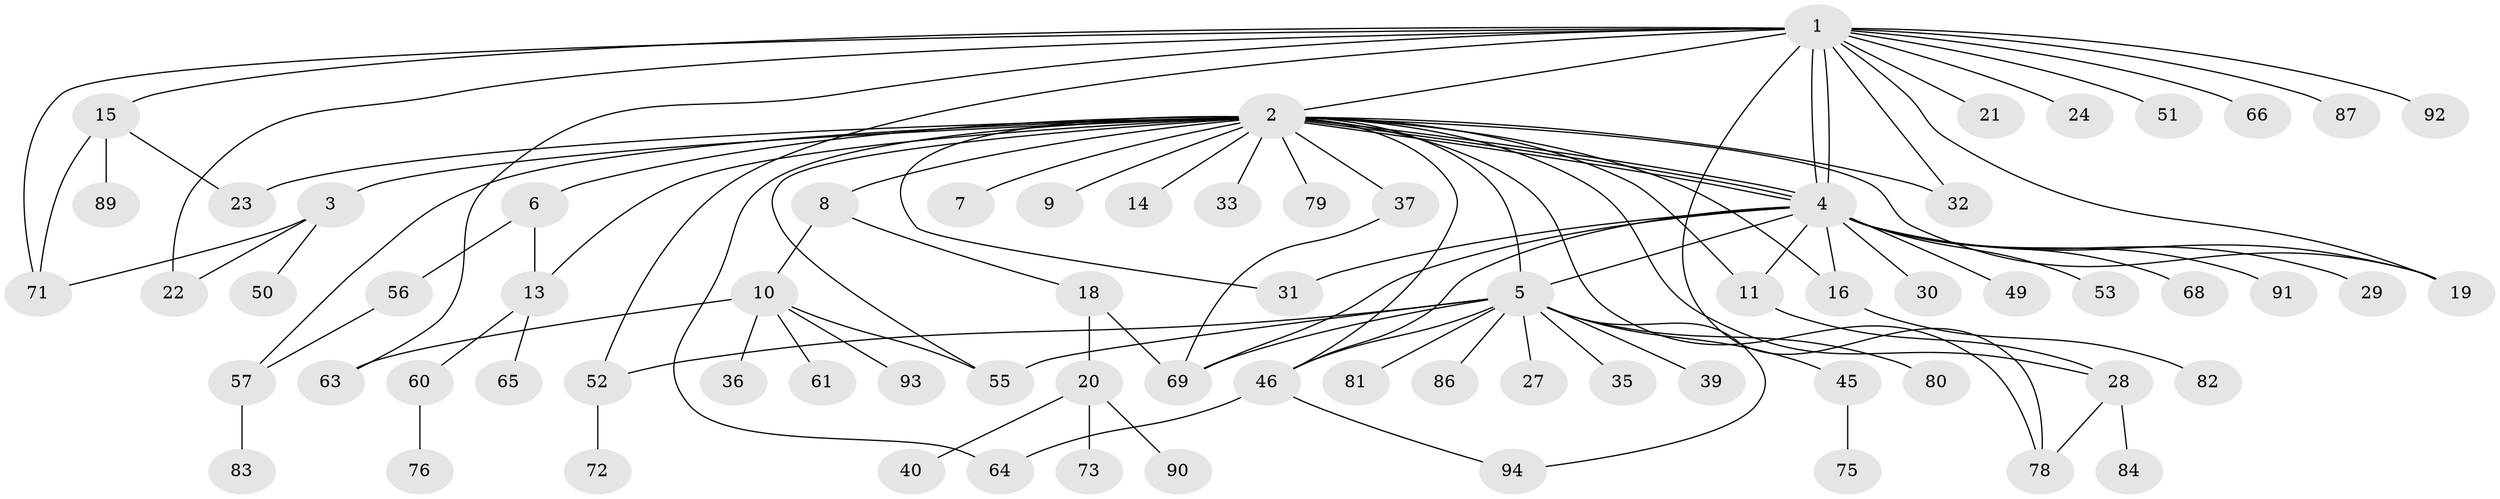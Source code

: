 // original degree distribution, {17: 0.010638297872340425, 27: 0.010638297872340425, 4: 0.07446808510638298, 19: 0.010638297872340425, 6: 0.010638297872340425, 2: 0.20212765957446807, 3: 0.18085106382978725, 7: 0.010638297872340425, 10: 0.010638297872340425, 1: 0.46808510638297873, 5: 0.010638297872340425}
// Generated by graph-tools (version 1.1) at 2025/11/02/27/25 16:11:13]
// undirected, 72 vertices, 102 edges
graph export_dot {
graph [start="1"]
  node [color=gray90,style=filled];
  1 [super="+59"];
  2 [super="+44"];
  3 [super="+41"];
  4 [super="+38"];
  5 [super="+12"];
  6 [super="+62"];
  7 [super="+17"];
  8;
  9 [super="+42"];
  10 [super="+34"];
  11 [super="+25"];
  13 [super="+26"];
  14;
  15;
  16;
  18 [super="+47"];
  19 [super="+48"];
  20 [super="+54"];
  21;
  22 [super="+70"];
  23 [super="+85"];
  24;
  27;
  28 [super="+43"];
  29;
  30;
  31;
  32 [super="+67"];
  33;
  35;
  36;
  37 [super="+77"];
  39;
  40;
  45;
  46 [super="+58"];
  49;
  50 [super="+88"];
  51;
  52;
  53;
  55;
  56;
  57 [super="+74"];
  60;
  61;
  63;
  64;
  65;
  66;
  68;
  69;
  71;
  72;
  73;
  75;
  76;
  78;
  79;
  80;
  81;
  82;
  83;
  84;
  86;
  87;
  89;
  90;
  91;
  92;
  93;
  94;
  1 -- 2;
  1 -- 4;
  1 -- 4;
  1 -- 15;
  1 -- 21;
  1 -- 22;
  1 -- 24;
  1 -- 32;
  1 -- 51;
  1 -- 52;
  1 -- 63;
  1 -- 66;
  1 -- 78;
  1 -- 87;
  1 -- 92;
  1 -- 19;
  1 -- 71;
  2 -- 3;
  2 -- 4;
  2 -- 4;
  2 -- 4;
  2 -- 6;
  2 -- 7;
  2 -- 8;
  2 -- 9;
  2 -- 11;
  2 -- 14;
  2 -- 16;
  2 -- 23;
  2 -- 28;
  2 -- 31;
  2 -- 33 [weight=2];
  2 -- 37;
  2 -- 46;
  2 -- 55;
  2 -- 57;
  2 -- 64;
  2 -- 78;
  2 -- 79;
  2 -- 19;
  2 -- 5;
  2 -- 13;
  2 -- 32;
  3 -- 50;
  3 -- 71;
  3 -- 22;
  4 -- 5;
  4 -- 11;
  4 -- 16;
  4 -- 19;
  4 -- 29;
  4 -- 30;
  4 -- 31;
  4 -- 49;
  4 -- 53;
  4 -- 68;
  4 -- 69;
  4 -- 91;
  4 -- 46;
  5 -- 46;
  5 -- 69;
  5 -- 81;
  5 -- 35;
  5 -- 39;
  5 -- 45;
  5 -- 80;
  5 -- 52;
  5 -- 86;
  5 -- 55;
  5 -- 27;
  5 -- 94;
  6 -- 13;
  6 -- 56;
  8 -- 10;
  8 -- 18;
  10 -- 36;
  10 -- 55;
  10 -- 61;
  10 -- 63;
  10 -- 93;
  11 -- 28;
  13 -- 65;
  13 -- 60;
  15 -- 23;
  15 -- 71;
  15 -- 89;
  16 -- 82;
  18 -- 20;
  18 -- 69;
  20 -- 40;
  20 -- 90;
  20 -- 73;
  28 -- 78;
  28 -- 84;
  37 -- 69;
  45 -- 75;
  46 -- 94;
  46 -- 64;
  52 -- 72;
  56 -- 57;
  57 -- 83;
  60 -- 76;
}
